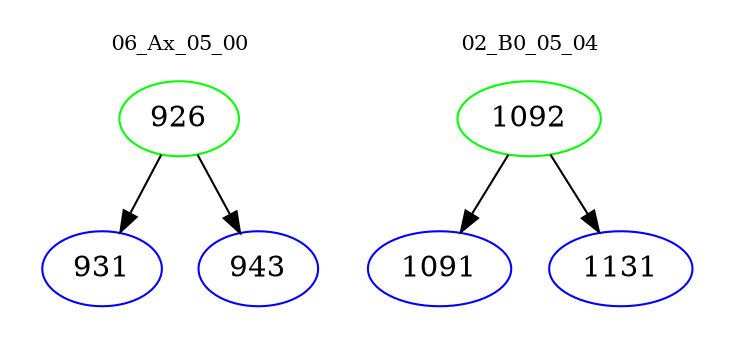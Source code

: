 digraph{
subgraph cluster_0 {
color = white
label = "06_Ax_05_00";
fontsize=10;
T0_926 [label="926", color="green"]
T0_926 -> T0_931 [color="black"]
T0_931 [label="931", color="blue"]
T0_926 -> T0_943 [color="black"]
T0_943 [label="943", color="blue"]
}
subgraph cluster_1 {
color = white
label = "02_B0_05_04";
fontsize=10;
T1_1092 [label="1092", color="green"]
T1_1092 -> T1_1091 [color="black"]
T1_1091 [label="1091", color="blue"]
T1_1092 -> T1_1131 [color="black"]
T1_1131 [label="1131", color="blue"]
}
}
